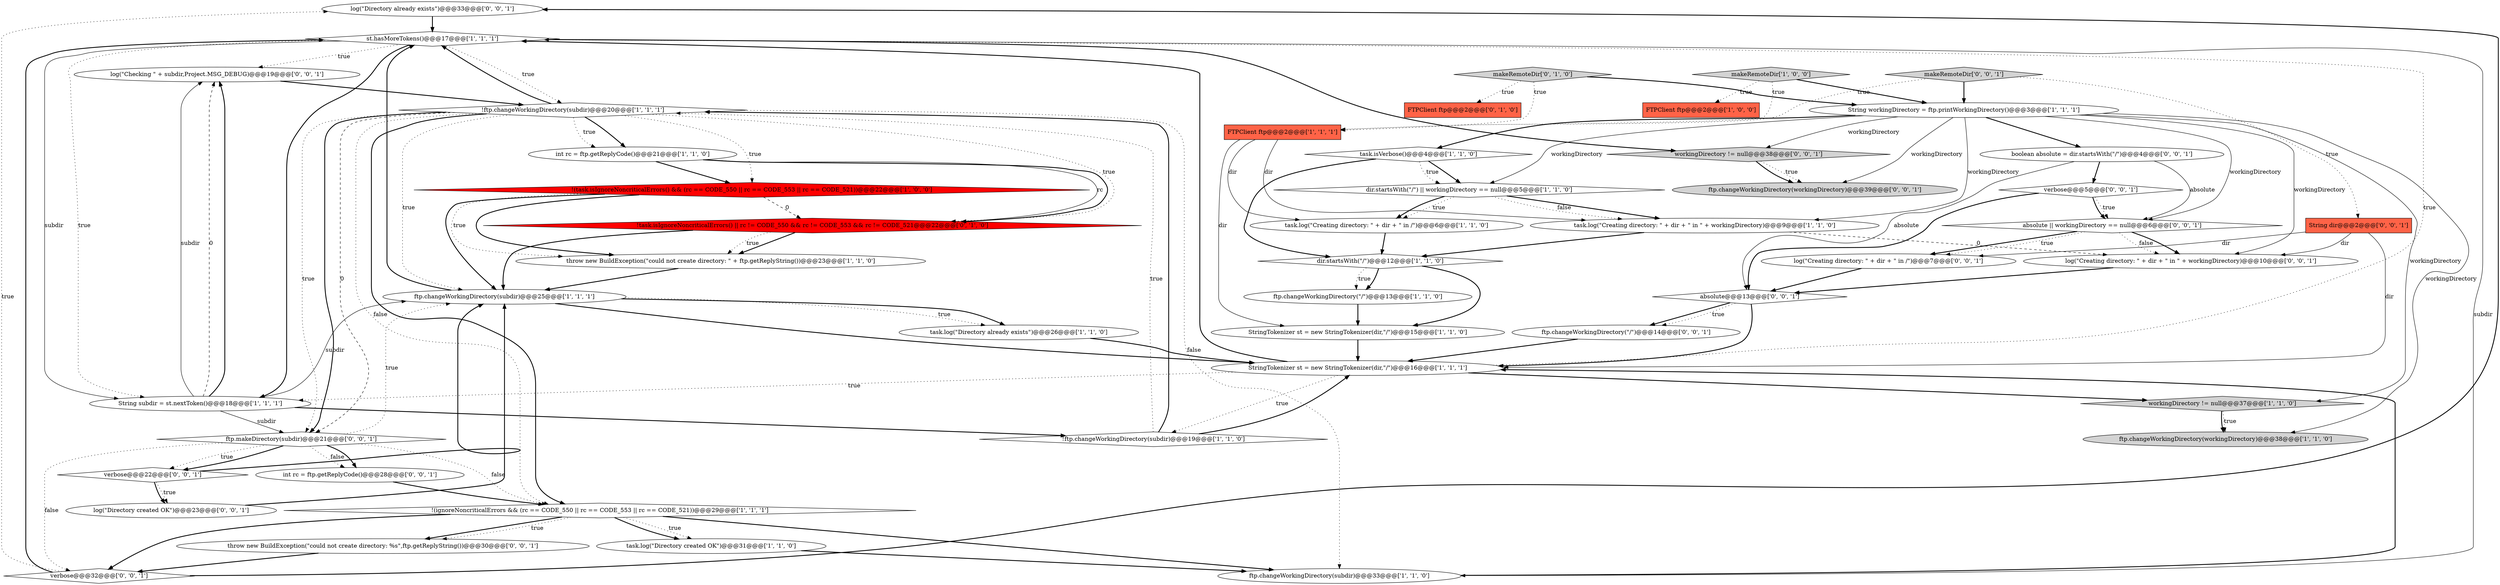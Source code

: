 digraph {
32 [style = filled, label = "log(\"Directory already exists\")@@@33@@@['0', '0', '1']", fillcolor = white, shape = ellipse image = "AAA0AAABBB3BBB"];
42 [style = filled, label = "int rc = ftp.getReplyCode()@@@28@@@['0', '0', '1']", fillcolor = white, shape = ellipse image = "AAA0AAABBB3BBB"];
3 [style = filled, label = "dir.startsWith(\"/\")@@@12@@@['1', '1', '0']", fillcolor = white, shape = diamond image = "AAA0AAABBB1BBB"];
34 [style = filled, label = "verbose@@@5@@@['0', '0', '1']", fillcolor = white, shape = diamond image = "AAA0AAABBB3BBB"];
46 [style = filled, label = "log(\"Creating directory: \" + dir + \" in \" + workingDirectory)@@@10@@@['0', '0', '1']", fillcolor = white, shape = ellipse image = "AAA0AAABBB3BBB"];
33 [style = filled, label = "verbose@@@32@@@['0', '0', '1']", fillcolor = white, shape = diamond image = "AAA0AAABBB3BBB"];
22 [style = filled, label = "makeRemoteDir['1', '0', '0']", fillcolor = lightgray, shape = diamond image = "AAA0AAABBB1BBB"];
38 [style = filled, label = "absolute@@@13@@@['0', '0', '1']", fillcolor = white, shape = diamond image = "AAA0AAABBB3BBB"];
43 [style = filled, label = "absolute || workingDirectory == null@@@6@@@['0', '0', '1']", fillcolor = white, shape = diamond image = "AAA0AAABBB3BBB"];
31 [style = filled, label = "String dir@@@2@@@['0', '0', '1']", fillcolor = tomato, shape = box image = "AAA0AAABBB3BBB"];
20 [style = filled, label = "ftp.changeWorkingDirectory(\"/\")@@@13@@@['1', '1', '0']", fillcolor = white, shape = ellipse image = "AAA0AAABBB1BBB"];
11 [style = filled, label = "StringTokenizer st = new StringTokenizer(dir,\"/\")@@@16@@@['1', '1', '1']", fillcolor = white, shape = ellipse image = "AAA0AAABBB1BBB"];
40 [style = filled, label = "log(\"Checking \" + subdir,Project.MSG_DEBUG)@@@19@@@['0', '0', '1']", fillcolor = white, shape = ellipse image = "AAA0AAABBB3BBB"];
7 [style = filled, label = "task.log(\"Creating directory: \" + dir + \" in /\")@@@6@@@['1', '1', '0']", fillcolor = white, shape = ellipse image = "AAA0AAABBB1BBB"];
13 [style = filled, label = "FTPClient ftp@@@2@@@['1', '0', '0']", fillcolor = tomato, shape = box image = "AAA0AAABBB1BBB"];
12 [style = filled, label = "task.log(\"Creating directory: \" + dir + \" in \" + workingDirectory)@@@9@@@['1', '1', '0']", fillcolor = white, shape = ellipse image = "AAA0AAABBB1BBB"];
27 [style = filled, label = "!task.isIgnoreNoncriticalErrors() || rc != CODE_550 && rc != CODE_553 && rc != CODE_521@@@22@@@['0', '1', '0']", fillcolor = red, shape = diamond image = "AAA1AAABBB2BBB"];
44 [style = filled, label = "ftp.makeDirectory(subdir)@@@21@@@['0', '0', '1']", fillcolor = white, shape = diamond image = "AAA0AAABBB3BBB"];
35 [style = filled, label = "throw new BuildException(\"could not create directory: %s\",ftp.getReplyString())@@@30@@@['0', '0', '1']", fillcolor = white, shape = ellipse image = "AAA0AAABBB3BBB"];
24 [style = filled, label = "FTPClient ftp@@@2@@@['1', '1', '1']", fillcolor = tomato, shape = box image = "AAA0AAABBB1BBB"];
26 [style = filled, label = "makeRemoteDir['0', '1', '0']", fillcolor = lightgray, shape = diamond image = "AAA0AAABBB2BBB"];
2 [style = filled, label = "task.log(\"Directory already exists\")@@@26@@@['1', '1', '0']", fillcolor = white, shape = ellipse image = "AAA0AAABBB1BBB"];
18 [style = filled, label = "!(task.isIgnoreNoncriticalErrors() && (rc == CODE_550 || rc == CODE_553 || rc == CODE_521))@@@22@@@['1', '0', '0']", fillcolor = red, shape = diamond image = "AAA1AAABBB1BBB"];
0 [style = filled, label = "dir.startsWith(\"/\") || workingDirectory == null@@@5@@@['1', '1', '0']", fillcolor = white, shape = diamond image = "AAA0AAABBB1BBB"];
47 [style = filled, label = "verbose@@@22@@@['0', '0', '1']", fillcolor = white, shape = diamond image = "AAA0AAABBB3BBB"];
5 [style = filled, label = "throw new BuildException(\"could not create directory: \" + ftp.getReplyString())@@@23@@@['1', '1', '0']", fillcolor = white, shape = ellipse image = "AAA0AAABBB1BBB"];
9 [style = filled, label = "ftp.changeWorkingDirectory(workingDirectory)@@@38@@@['1', '1', '0']", fillcolor = lightgray, shape = ellipse image = "AAA0AAABBB1BBB"];
39 [style = filled, label = "log(\"Directory created OK\")@@@23@@@['0', '0', '1']", fillcolor = white, shape = ellipse image = "AAA0AAABBB3BBB"];
21 [style = filled, label = "String subdir = st.nextToken()@@@18@@@['1', '1', '1']", fillcolor = white, shape = ellipse image = "AAA0AAABBB1BBB"];
37 [style = filled, label = "ftp.changeWorkingDirectory(\"/\")@@@14@@@['0', '0', '1']", fillcolor = white, shape = ellipse image = "AAA0AAABBB3BBB"];
23 [style = filled, label = "task.log(\"Directory created OK\")@@@31@@@['1', '1', '0']", fillcolor = white, shape = ellipse image = "AAA0AAABBB1BBB"];
8 [style = filled, label = "String workingDirectory = ftp.printWorkingDirectory()@@@3@@@['1', '1', '1']", fillcolor = white, shape = ellipse image = "AAA0AAABBB1BBB"];
14 [style = filled, label = "st.hasMoreTokens()@@@17@@@['1', '1', '1']", fillcolor = white, shape = diamond image = "AAA0AAABBB1BBB"];
25 [style = filled, label = "StringTokenizer st = new StringTokenizer(dir,\"/\")@@@15@@@['1', '1', '0']", fillcolor = white, shape = ellipse image = "AAA0AAABBB1BBB"];
41 [style = filled, label = "boolean absolute = dir.startsWith(\"/\")@@@4@@@['0', '0', '1']", fillcolor = white, shape = ellipse image = "AAA0AAABBB3BBB"];
16 [style = filled, label = "workingDirectory != null@@@37@@@['1', '1', '0']", fillcolor = lightgray, shape = diamond image = "AAA0AAABBB1BBB"];
17 [style = filled, label = "task.isVerbose()@@@4@@@['1', '1', '0']", fillcolor = white, shape = diamond image = "AAA0AAABBB1BBB"];
19 [style = filled, label = "int rc = ftp.getReplyCode()@@@21@@@['1', '1', '0']", fillcolor = white, shape = ellipse image = "AAA0AAABBB1BBB"];
1 [style = filled, label = "ftp.changeWorkingDirectory(subdir)@@@25@@@['1', '1', '1']", fillcolor = white, shape = ellipse image = "AAA0AAABBB1BBB"];
28 [style = filled, label = "FTPClient ftp@@@2@@@['0', '1', '0']", fillcolor = tomato, shape = box image = "AAA0AAABBB2BBB"];
29 [style = filled, label = "log(\"Creating directory: \" + dir + \" in /\")@@@7@@@['0', '0', '1']", fillcolor = white, shape = ellipse image = "AAA0AAABBB3BBB"];
6 [style = filled, label = "ftp.changeWorkingDirectory(subdir)@@@33@@@['1', '1', '0']", fillcolor = white, shape = ellipse image = "AAA0AAABBB1BBB"];
30 [style = filled, label = "makeRemoteDir['0', '0', '1']", fillcolor = lightgray, shape = diamond image = "AAA0AAABBB3BBB"];
10 [style = filled, label = "!(ignoreNoncriticalErrors && (rc == CODE_550 || rc == CODE_553 || rc == CODE_521))@@@29@@@['1', '1', '1']", fillcolor = white, shape = diamond image = "AAA0AAABBB1BBB"];
15 [style = filled, label = "!ftp.changeWorkingDirectory(subdir)@@@20@@@['1', '1', '1']", fillcolor = white, shape = diamond image = "AAA0AAABBB1BBB"];
36 [style = filled, label = "workingDirectory != null@@@38@@@['0', '0', '1']", fillcolor = lightgray, shape = diamond image = "AAA0AAABBB3BBB"];
45 [style = filled, label = "ftp.changeWorkingDirectory(workingDirectory)@@@39@@@['0', '0', '1']", fillcolor = lightgray, shape = ellipse image = "AAA0AAABBB3BBB"];
4 [style = filled, label = "!ftp.changeWorkingDirectory(subdir)@@@19@@@['1', '1', '0']", fillcolor = white, shape = diamond image = "AAA0AAABBB1BBB"];
15->10 [style = bold, label=""];
16->9 [style = dotted, label="true"];
41->43 [style = solid, label="absolute"];
37->11 [style = bold, label=""];
11->14 [style = bold, label=""];
8->45 [style = solid, label="workingDirectory"];
4->15 [style = bold, label=""];
40->15 [style = bold, label=""];
10->35 [style = bold, label=""];
15->6 [style = dotted, label="false"];
8->46 [style = solid, label="workingDirectory"];
22->8 [style = bold, label=""];
34->43 [style = dotted, label="true"];
43->46 [style = dotted, label="false"];
14->21 [style = dotted, label="true"];
26->28 [style = dotted, label="true"];
6->11 [style = bold, label=""];
26->24 [style = dotted, label="true"];
44->47 [style = dotted, label="true"];
43->29 [style = bold, label=""];
12->46 [style = dashed, label="0"];
44->42 [style = dotted, label="false"];
27->5 [style = bold, label=""];
30->8 [style = bold, label=""];
31->11 [style = solid, label="dir"];
44->47 [style = bold, label=""];
24->25 [style = solid, label="dir"];
16->9 [style = bold, label=""];
0->7 [style = dotted, label="true"];
21->44 [style = solid, label="subdir"];
11->16 [style = bold, label=""];
46->38 [style = bold, label=""];
19->18 [style = bold, label=""];
33->32 [style = dotted, label="true"];
38->11 [style = bold, label=""];
44->1 [style = dotted, label="true"];
31->46 [style = solid, label="dir"];
15->18 [style = dotted, label="true"];
11->14 [style = dotted, label="true"];
47->39 [style = bold, label=""];
22->24 [style = dotted, label="true"];
20->25 [style = bold, label=""];
43->46 [style = bold, label=""];
1->11 [style = bold, label=""];
15->27 [style = dotted, label="true"];
0->7 [style = bold, label=""];
8->17 [style = bold, label=""];
5->1 [style = bold, label=""];
36->45 [style = dotted, label="true"];
10->23 [style = dotted, label="true"];
18->1 [style = bold, label=""];
38->37 [style = bold, label=""];
22->13 [style = dotted, label="true"];
29->38 [style = bold, label=""];
18->5 [style = dotted, label="true"];
34->38 [style = bold, label=""];
14->21 [style = bold, label=""];
21->4 [style = bold, label=""];
47->1 [style = bold, label=""];
14->36 [style = bold, label=""];
38->37 [style = dotted, label="true"];
44->42 [style = bold, label=""];
8->41 [style = bold, label=""];
15->14 [style = bold, label=""];
21->1 [style = solid, label="subdir"];
0->12 [style = bold, label=""];
15->44 [style = dotted, label="true"];
18->27 [style = dashed, label="0"];
24->12 [style = solid, label="dir"];
15->44 [style = bold, label=""];
32->14 [style = bold, label=""];
14->6 [style = solid, label="subdir"];
26->8 [style = bold, label=""];
11->4 [style = dotted, label="true"];
4->15 [style = dotted, label="true"];
8->0 [style = solid, label="workingDirectory"];
21->40 [style = solid, label="subdir"];
15->19 [style = bold, label=""];
10->6 [style = bold, label=""];
10->35 [style = dotted, label="true"];
14->40 [style = dotted, label="true"];
17->0 [style = bold, label=""];
10->23 [style = bold, label=""];
14->21 [style = solid, label="subdir"];
47->39 [style = dotted, label="true"];
23->6 [style = bold, label=""];
17->3 [style = bold, label=""];
0->12 [style = dotted, label="false"];
39->1 [style = bold, label=""];
33->32 [style = bold, label=""];
10->33 [style = bold, label=""];
1->2 [style = bold, label=""];
12->3 [style = bold, label=""];
41->38 [style = solid, label="absolute"];
34->43 [style = bold, label=""];
8->12 [style = solid, label="workingDirectory"];
41->34 [style = bold, label=""];
2->11 [style = bold, label=""];
30->31 [style = dotted, label="true"];
8->43 [style = solid, label="workingDirectory"];
8->16 [style = solid, label="workingDirectory"];
33->14 [style = bold, label=""];
17->0 [style = dotted, label="true"];
27->1 [style = bold, label=""];
27->5 [style = dotted, label="true"];
44->33 [style = dotted, label="false"];
30->24 [style = dotted, label="true"];
8->9 [style = solid, label="workingDirectory"];
3->25 [style = bold, label=""];
19->27 [style = solid, label="rc"];
35->33 [style = bold, label=""];
31->29 [style = solid, label="dir"];
15->44 [style = dashed, label="0"];
8->36 [style = solid, label="workingDirectory"];
44->10 [style = dotted, label="false"];
7->3 [style = bold, label=""];
43->29 [style = dotted, label="true"];
14->15 [style = dotted, label="true"];
3->20 [style = bold, label=""];
25->11 [style = bold, label=""];
15->19 [style = dotted, label="true"];
15->1 [style = dotted, label="true"];
18->5 [style = bold, label=""];
19->27 [style = bold, label=""];
42->10 [style = bold, label=""];
21->40 [style = dashed, label="0"];
21->40 [style = bold, label=""];
1->14 [style = bold, label=""];
24->7 [style = solid, label="dir"];
11->21 [style = dotted, label="true"];
36->45 [style = bold, label=""];
1->2 [style = dotted, label="true"];
4->11 [style = bold, label=""];
15->10 [style = dotted, label="false"];
3->20 [style = dotted, label="true"];
}
